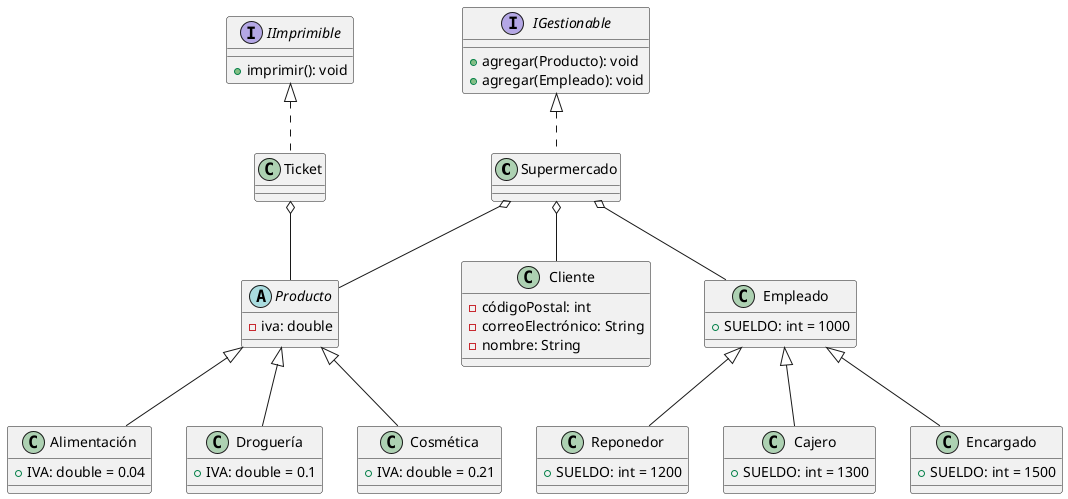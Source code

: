 @startuml

class Supermercado{
    
}

class Cliente{
    - códigoPostal: int
    - correoElectrónico: String
    - nombre: String
}

abstract class Producto{
    - iva: double
}

class Alimentación{
    + IVA: double = 0.04   
}

class Droguería{
    + IVA: double = 0.1    
}

class Cosmética{
    + IVA: double = 0.21    
}

class Empleado{
    + SUELDO: int = 1000
}

class Reponedor{
    + SUELDO: int = 1200
}

class Cajero{
    + SUELDO: int = 1300
}

class Encargado{
    + SUELDO: int = 1500   
}

class Ticket{
 
}

interface IGestionable{
	+ agregar(Producto): void
    + agregar(Empleado): void
}

interface IImprimible{
    + imprimir(): void
}

Supermercado o-- Producto
Supermercado o-- Empleado
Supermercado o-- Cliente
Ticket o-- Producto
Producto <|-- Alimentación
Producto <|-- Droguería
Producto <|-- Cosmética
Empleado <|-- Reponedor
Empleado <|-- Cajero
Empleado <|-- Encargado
IGestionable <|.. Supermercado
IImprimible <|.. Ticket


@enduml